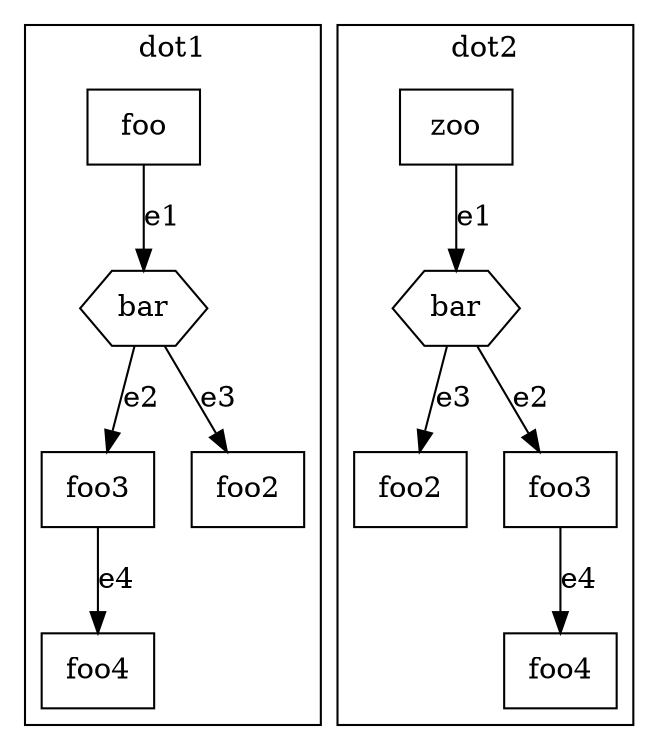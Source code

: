 digraph "example3" {
edge ["dir"="none"]
subgraph "cluster_dot1" {
edge ["dir"="forward"]
graph ["label"="dot1"]
"n5" ["shape"="box","label"="foo4"]
"n1" ["shape"="box","label"="foo"]
"n2" ["shape"="polygon","sides"="6","label"="bar"]
"n4" ["shape"="box","label"="foo3"]
"n3" ["shape"="box","label"="foo2"]
"n1" -> "n2" ["label"="e1"]
"n2" -> "n4" ["label"="e2"]
"n2" -> "n3" ["label"="e3"]
"n4" -> "n5" ["label"="e4"]
}
subgraph "cluster_dot2" {
edge ["dir"="forward"]
graph ["label"="dot2"]
"_n5" ["shape"="box","label"="foo4"]
"_n3" ["shape"="box","label"="foo2"]
"_n1" ["shape"="box","label"="zoo"]
"_n2" ["shape"="polygon","sides"="6","label"="bar"]
"_n4" ["shape"="box","label"="foo3"]
"_n1" -> "_n2" ["label"="e1"]
"_n2" -> "_n4" ["label"="e2"]
"_n2" -> "_n3" ["label"="e3"]
"_n4" -> "_n5" ["label"="e4"]
}
}